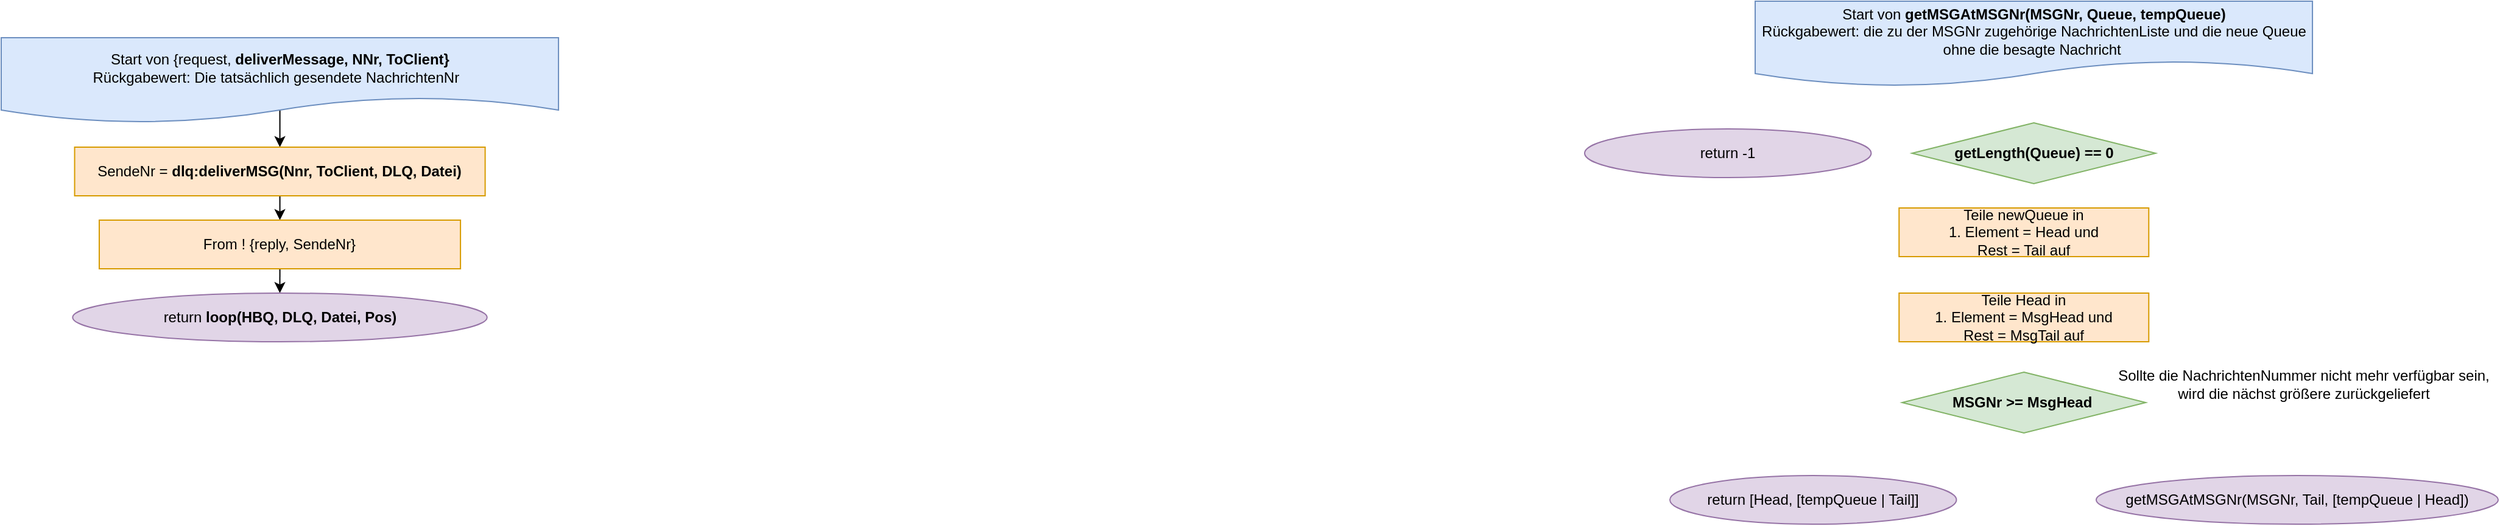 <mxfile version="15.8.7" type="device"><diagram id="C5RBs43oDa-KdzZeNtuy" name="Page-1"><mxGraphModel dx="960" dy="667" grid="1" gridSize="10" guides="1" tooltips="1" connect="1" arrows="1" fold="1" page="1" pageScale="1" pageWidth="827" pageHeight="1169" math="0" shadow="0"><root><mxCell id="WIyWlLk6GJQsqaUBKTNV-0"/><mxCell id="WIyWlLk6GJQsqaUBKTNV-1" parent="WIyWlLk6GJQsqaUBKTNV-0"/><mxCell id="qVk5Lb48RRkbQ2lrYv4r-43" value="Start von &lt;b&gt;getMSGAtMSGNr(MSGNr, Queue, tempQueue)&lt;/b&gt;&lt;br&gt;Rückgabewert: die zu der MSGNr zugehörige NachrichtenListe und die neue Queue ohne die besagte Nachricht&amp;nbsp;" style="shape=document;whiteSpace=wrap;html=1;boundedLbl=1;fillColor=#dae8fc;strokeColor=#6c8ebf;" parent="WIyWlLk6GJQsqaUBKTNV-1" vertex="1"><mxGeometry x="1610" y="40" width="457.53" height="70" as="geometry"/></mxCell><mxCell id="qVk5Lb48RRkbQ2lrYv4r-44" value="getLength(Queue) == 0" style="rhombus;whiteSpace=wrap;html=1;rounded=0;fillColor=#d5e8d4;strokeColor=#82b366;fontStyle=1" parent="WIyWlLk6GJQsqaUBKTNV-1" vertex="1"><mxGeometry x="1738.76" y="140" width="200" height="50" as="geometry"/></mxCell><mxCell id="qVk5Lb48RRkbQ2lrYv4r-45" value="Teile newQueue in&lt;br&gt;1. Element = Head und&lt;br&gt;Rest = Tail auf" style="rounded=0;whiteSpace=wrap;html=1;fillColor=#ffe6cc;strokeColor=#d79b00;" parent="WIyWlLk6GJQsqaUBKTNV-1" vertex="1"><mxGeometry x="1728.14" y="210" width="205" height="40" as="geometry"/></mxCell><mxCell id="qVk5Lb48RRkbQ2lrYv4r-47" value="return -1" style="ellipse;whiteSpace=wrap;html=1;rounded=0;fillColor=#e1d5e7;strokeColor=#9673a6;" parent="WIyWlLk6GJQsqaUBKTNV-1" vertex="1"><mxGeometry x="1470" y="145" width="235.23" height="40" as="geometry"/></mxCell><mxCell id="qVk5Lb48RRkbQ2lrYv4r-48" value="Sollte die NachrichtenNummer nicht mehr verfügbar sein, &lt;br&gt;wird die nächst größere zurückgeliefert" style="text;html=1;align=center;verticalAlign=middle;resizable=0;points=[];autosize=1;strokeColor=none;fillColor=none;" parent="WIyWlLk6GJQsqaUBKTNV-1" vertex="1"><mxGeometry x="1900" y="340" width="320" height="30" as="geometry"/></mxCell><mxCell id="qVk5Lb48RRkbQ2lrYv4r-56" value="MSGNr &amp;gt;= MsgHead&amp;nbsp;" style="rhombus;whiteSpace=wrap;html=1;rounded=0;fillColor=#d5e8d4;strokeColor=#82b366;fontStyle=1" parent="WIyWlLk6GJQsqaUBKTNV-1" vertex="1"><mxGeometry x="1730.64" y="345" width="200" height="50" as="geometry"/></mxCell><mxCell id="qVk5Lb48RRkbQ2lrYv4r-57" value="Teile Head in&lt;br&gt;1. Element = MsgHead und&lt;br&gt;Rest = MsgTail auf" style="rounded=0;whiteSpace=wrap;html=1;fillColor=#ffe6cc;strokeColor=#d79b00;" parent="WIyWlLk6GJQsqaUBKTNV-1" vertex="1"><mxGeometry x="1728.14" y="280" width="205" height="40" as="geometry"/></mxCell><mxCell id="qVk5Lb48RRkbQ2lrYv4r-58" value="return [Head, [tempQueue | Tail]]" style="ellipse;whiteSpace=wrap;html=1;rounded=0;fillColor=#e1d5e7;strokeColor=#9673a6;" parent="WIyWlLk6GJQsqaUBKTNV-1" vertex="1"><mxGeometry x="1540" y="430" width="235.23" height="40" as="geometry"/></mxCell><mxCell id="qVk5Lb48RRkbQ2lrYv4r-59" value="getMSGAtMSGNr(MSGNr, Tail, [tempQueue | Head])" style="ellipse;whiteSpace=wrap;html=1;rounded=0;fillColor=#e1d5e7;strokeColor=#9673a6;" parent="WIyWlLk6GJQsqaUBKTNV-1" vertex="1"><mxGeometry x="1890" y="430" width="330" height="40" as="geometry"/></mxCell><mxCell id="o3IGKOwVV8TwvpWAZVQB-0" style="edgeStyle=orthogonalEdgeStyle;rounded=0;orthogonalLoop=1;jettySize=auto;html=1;exitX=0.5;exitY=0;exitDx=0;exitDy=0;entryX=0.5;entryY=0;entryDx=0;entryDy=0;" edge="1" parent="WIyWlLk6GJQsqaUBKTNV-1" source="UO7VhZPUJD4sWAr3_4l8-0" target="UO7VhZPUJD4sWAr3_4l8-2"><mxGeometry relative="1" as="geometry"><Array as="points"><mxPoint x="399" y="80"/><mxPoint x="399" y="80"/></Array></mxGeometry></mxCell><mxCell id="UO7VhZPUJD4sWAr3_4l8-0" value="Start von {request,&amp;nbsp;&lt;b&gt;deliverMessage, NNr, ToClient}&lt;/b&gt;&lt;br&gt;Rückgabewert: Die tatsächlich gesendete NachrichtenNr&amp;nbsp;&amp;nbsp;" style="shape=document;whiteSpace=wrap;html=1;boundedLbl=1;fillColor=#dae8fc;strokeColor=#6c8ebf;" parent="WIyWlLk6GJQsqaUBKTNV-1" vertex="1"><mxGeometry x="170" y="70" width="457.53" height="70" as="geometry"/></mxCell><mxCell id="-xVSWhkrIQ0RGLsWcJUw-2" style="edgeStyle=orthogonalEdgeStyle;rounded=0;orthogonalLoop=1;jettySize=auto;html=1;exitX=0.5;exitY=1;exitDx=0;exitDy=0;entryX=0.5;entryY=0;entryDx=0;entryDy=0;" parent="WIyWlLk6GJQsqaUBKTNV-1" source="UO7VhZPUJD4sWAr3_4l8-2" target="UO7VhZPUJD4sWAr3_4l8-3" edge="1"><mxGeometry relative="1" as="geometry"/></mxCell><mxCell id="UO7VhZPUJD4sWAr3_4l8-2" value="SendeNr = &lt;b&gt;dlq:deliverMSG(Nnr, ToClient, DLQ, Datei)&lt;/b&gt;" style="rounded=0;whiteSpace=wrap;html=1;fillColor=#ffe6cc;strokeColor=#d79b00;" parent="WIyWlLk6GJQsqaUBKTNV-1" vertex="1"><mxGeometry x="230.27" y="160" width="337.03" height="40" as="geometry"/></mxCell><mxCell id="-xVSWhkrIQ0RGLsWcJUw-3" style="edgeStyle=orthogonalEdgeStyle;rounded=0;orthogonalLoop=1;jettySize=auto;html=1;exitX=0.5;exitY=1;exitDx=0;exitDy=0;entryX=0.5;entryY=0;entryDx=0;entryDy=0;" parent="WIyWlLk6GJQsqaUBKTNV-1" source="UO7VhZPUJD4sWAr3_4l8-3" target="UO7VhZPUJD4sWAr3_4l8-4" edge="1"><mxGeometry relative="1" as="geometry"/></mxCell><mxCell id="UO7VhZPUJD4sWAr3_4l8-3" value="From ! {reply, SendeNr}" style="rounded=0;whiteSpace=wrap;html=1;fillColor=#ffe6cc;strokeColor=#d79b00;" parent="WIyWlLk6GJQsqaUBKTNV-1" vertex="1"><mxGeometry x="250.49" y="220" width="296.56" height="40" as="geometry"/></mxCell><mxCell id="UO7VhZPUJD4sWAr3_4l8-4" value="return &lt;b&gt;loop(HBQ, DLQ, Datei, Pos)&lt;/b&gt;" style="ellipse;whiteSpace=wrap;html=1;rounded=0;fillColor=#e1d5e7;strokeColor=#9673a6;" parent="WIyWlLk6GJQsqaUBKTNV-1" vertex="1"><mxGeometry x="228.65" y="280" width="340.23" height="40" as="geometry"/></mxCell></root></mxGraphModel></diagram></mxfile>